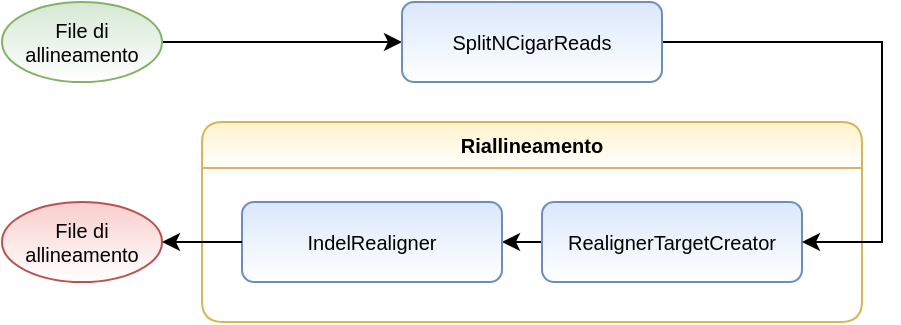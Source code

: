 <mxfile version="14.6.13" type="device"><diagram id="4bAMuIMJnlqlN0j0h4G4" name="Page-1"><mxGraphModel dx="1408" dy="826" grid="1" gridSize="10" guides="1" tooltips="1" connect="1" arrows="1" fold="1" page="1" pageScale="1" pageWidth="827" pageHeight="1169" math="0" shadow="0"><root><mxCell id="0"/><mxCell id="1" parent="0"/><mxCell id="qu8tBmwr-kgd7M9jgRDu-9" value="Riallineamento" style="swimlane;fontSize=10;fillColor=#fff2cc;strokeColor=#d6b656;rounded=1;gradientColor=#ffffff;" parent="1" vertex="1"><mxGeometry x="180" y="100" width="330" height="100" as="geometry"/></mxCell><mxCell id="gVeEIQKSy6zN5DheEevz-2" style="edgeStyle=orthogonalEdgeStyle;rounded=0;orthogonalLoop=1;jettySize=auto;html=1;exitX=0;exitY=0.5;exitDx=0;exitDy=0;entryX=1;entryY=0.5;entryDx=0;entryDy=0;" edge="1" parent="qu8tBmwr-kgd7M9jgRDu-9" source="qu8tBmwr-kgd7M9jgRDu-4" target="qu8tBmwr-kgd7M9jgRDu-5"><mxGeometry relative="1" as="geometry"/></mxCell><mxCell id="qu8tBmwr-kgd7M9jgRDu-4" value="RealignerTargetCreator" style="rounded=1;whiteSpace=wrap;html=1;fontSize=10;fillColor=#dae8fc;strokeColor=#6c8ebf;gradientColor=#ffffff;" parent="qu8tBmwr-kgd7M9jgRDu-9" vertex="1"><mxGeometry x="170" y="40" width="130" height="40" as="geometry"/></mxCell><mxCell id="qu8tBmwr-kgd7M9jgRDu-5" value="IndelRealigner" style="rounded=1;whiteSpace=wrap;html=1;fontSize=10;fillColor=#dae8fc;strokeColor=#6c8ebf;gradientColor=#ffffff;" parent="qu8tBmwr-kgd7M9jgRDu-9" vertex="1"><mxGeometry x="20" y="40" width="130" height="40" as="geometry"/></mxCell><mxCell id="gVeEIQKSy6zN5DheEevz-4" style="edgeStyle=orthogonalEdgeStyle;rounded=0;orthogonalLoop=1;jettySize=auto;html=1;exitX=1;exitY=0.5;exitDx=0;exitDy=0;entryX=0;entryY=0.5;entryDx=0;entryDy=0;" edge="1" parent="1" source="qu8tBmwr-kgd7M9jgRDu-12" target="qu8tBmwr-kgd7M9jgRDu-2"><mxGeometry relative="1" as="geometry"/></mxCell><mxCell id="qu8tBmwr-kgd7M9jgRDu-12" value="File di allineamento" style="ellipse;whiteSpace=wrap;html=1;fontSize=10;fillColor=#d5e8d4;strokeColor=#82b366;gradientColor=#ffffff;" parent="1" vertex="1"><mxGeometry x="80" y="40" width="80" height="40" as="geometry"/></mxCell><mxCell id="qu8tBmwr-kgd7M9jgRDu-15" value="File di allineamento" style="ellipse;whiteSpace=wrap;html=1;fontSize=10;fillColor=#f8cecc;strokeColor=#b85450;gradientColor=#ffffff;" parent="1" vertex="1"><mxGeometry x="80" y="140" width="80" height="40" as="geometry"/></mxCell><mxCell id="gVeEIQKSy6zN5DheEevz-3" style="edgeStyle=orthogonalEdgeStyle;rounded=0;orthogonalLoop=1;jettySize=auto;html=1;exitX=1;exitY=0.5;exitDx=0;exitDy=0;entryX=1;entryY=0.5;entryDx=0;entryDy=0;" edge="1" parent="1" source="qu8tBmwr-kgd7M9jgRDu-2" target="qu8tBmwr-kgd7M9jgRDu-4"><mxGeometry relative="1" as="geometry"><Array as="points"><mxPoint x="520" y="60"/><mxPoint x="520" y="160"/></Array></mxGeometry></mxCell><mxCell id="qu8tBmwr-kgd7M9jgRDu-2" value="SplitNCigarReads" style="rounded=1;whiteSpace=wrap;html=1;fontSize=10;fillColor=#dae8fc;strokeColor=#6c8ebf;gradientColor=#ffffff;" parent="1" vertex="1"><mxGeometry x="280" y="40" width="130" height="40" as="geometry"/></mxCell><mxCell id="qu8tBmwr-kgd7M9jgRDu-8" style="edgeStyle=orthogonalEdgeStyle;rounded=0;orthogonalLoop=1;jettySize=auto;html=1;exitX=0.5;exitY=1;exitDx=0;exitDy=0;fontSize=10;" parent="1" source="qu8tBmwr-kgd7M9jgRDu-2" target="qu8tBmwr-kgd7M9jgRDu-2" edge="1"><mxGeometry relative="1" as="geometry"/></mxCell><mxCell id="gVeEIQKSy6zN5DheEevz-1" style="edgeStyle=orthogonalEdgeStyle;rounded=0;orthogonalLoop=1;jettySize=auto;html=1;exitX=0;exitY=0.5;exitDx=0;exitDy=0;entryX=1;entryY=0.5;entryDx=0;entryDy=0;" edge="1" parent="1" source="qu8tBmwr-kgd7M9jgRDu-5" target="qu8tBmwr-kgd7M9jgRDu-15"><mxGeometry relative="1" as="geometry"/></mxCell></root></mxGraphModel></diagram></mxfile>